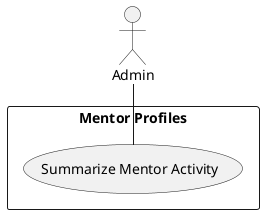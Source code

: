 @startuml My Use Case
actor :Admin:
rectangle "Mentor Profiles" {
  (Summarize Mentor Activity) as summarize
}
Admin -- summarize
@enduml

# Participating Actors

- Admin

# Preconditions

- admin is authenticated

# Flow of Events

1. admin clicks a "Summarize Mentor Activity" button
2. system displays a summary of mentor activity

